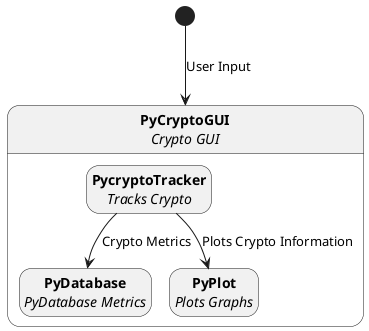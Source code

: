 @startuml Code-structure

hide empty description

[*] --> PyCryptoGUI : User Input

state "<b>PyCryptoGUI</b>\n<i>Crypto GUI</i>" as PyCryptoGUI


state PyCryptoGUI {
    state "<b>PycryptoTracker\n<i>Tracks Crypto" as PyCryptoTracker
    state "<b>PyDatabase\n<i>PyDatabase Metrics" as PyDatabase
    state "<b>PyPlot\n<i>Plots Graphs" as PyPlot

    PyCryptoTracker --> PyPlot : Plots Crypto Information
    PyCryptoTracker --> PyDatabase : Crypto Metrics

}

@enduml